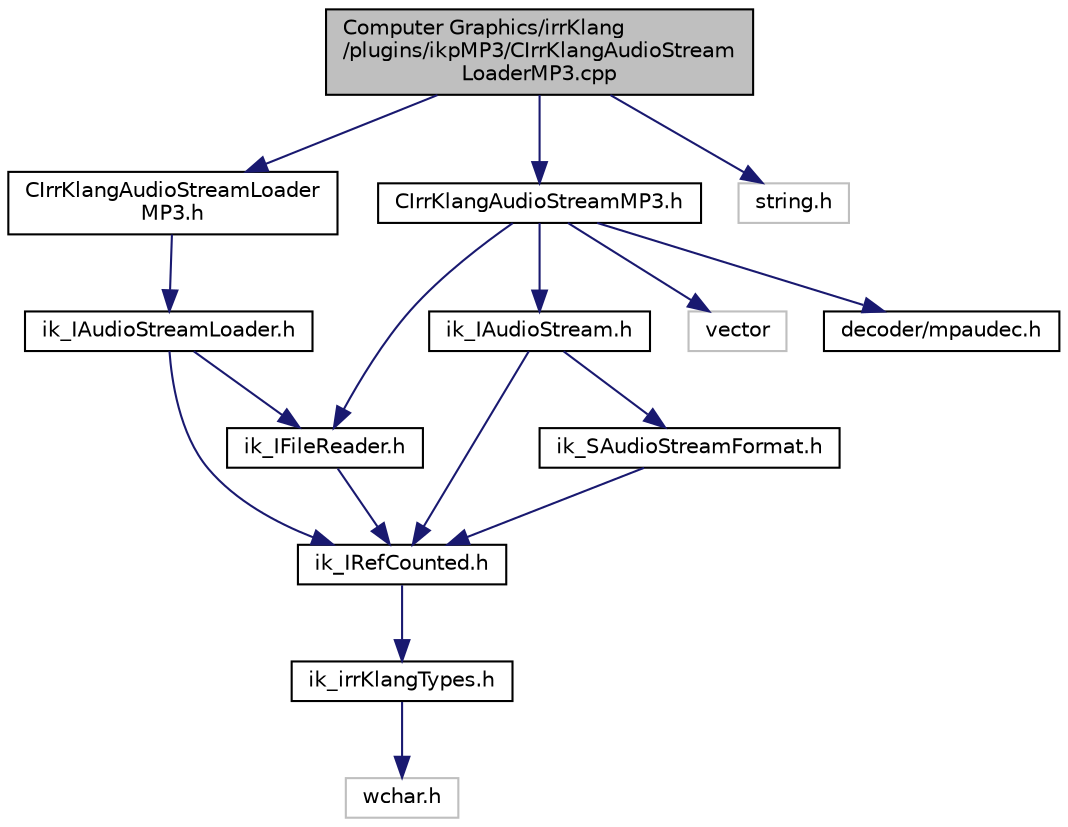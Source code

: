 digraph "Computer Graphics/irrKlang/plugins/ikpMP3/CIrrKlangAudioStreamLoaderMP3.cpp"
{
  bgcolor="transparent";
  edge [fontname="Helvetica",fontsize="10",labelfontname="Helvetica",labelfontsize="10"];
  node [fontname="Helvetica",fontsize="10",shape=record];
  Node1 [label="Computer Graphics/irrKlang\l/plugins/ikpMP3/CIrrKlangAudioStream\lLoaderMP3.cpp",height=0.2,width=0.4,color="black", fillcolor="grey75", style="filled", fontcolor="black"];
  Node1 -> Node2 [color="midnightblue",fontsize="10",style="solid",fontname="Helvetica"];
  Node2 [label="CIrrKlangAudioStreamLoader\lMP3.h",height=0.2,width=0.4,color="black",URL="$CIrrKlangAudioStreamLoaderMP3_8h.html"];
  Node2 -> Node3 [color="midnightblue",fontsize="10",style="solid",fontname="Helvetica"];
  Node3 [label="ik_IAudioStreamLoader.h",height=0.2,width=0.4,color="black",URL="$ik__IAudioStreamLoader_8h.html"];
  Node3 -> Node4 [color="midnightblue",fontsize="10",style="solid",fontname="Helvetica"];
  Node4 [label="ik_IRefCounted.h",height=0.2,width=0.4,color="black",URL="$ik__IRefCounted_8h.html"];
  Node4 -> Node5 [color="midnightblue",fontsize="10",style="solid",fontname="Helvetica"];
  Node5 [label="ik_irrKlangTypes.h",height=0.2,width=0.4,color="black",URL="$ik__irrKlangTypes_8h.html"];
  Node5 -> Node6 [color="midnightblue",fontsize="10",style="solid",fontname="Helvetica"];
  Node6 [label="wchar.h",height=0.2,width=0.4,color="grey75"];
  Node3 -> Node7 [color="midnightblue",fontsize="10",style="solid",fontname="Helvetica"];
  Node7 [label="ik_IFileReader.h",height=0.2,width=0.4,color="black",URL="$ik__IFileReader_8h.html"];
  Node7 -> Node4 [color="midnightblue",fontsize="10",style="solid",fontname="Helvetica"];
  Node1 -> Node8 [color="midnightblue",fontsize="10",style="solid",fontname="Helvetica"];
  Node8 [label="CIrrKlangAudioStreamMP3.h",height=0.2,width=0.4,color="black",URL="$CIrrKlangAudioStreamMP3_8h.html"];
  Node8 -> Node9 [color="midnightblue",fontsize="10",style="solid",fontname="Helvetica"];
  Node9 [label="ik_IAudioStream.h",height=0.2,width=0.4,color="black",URL="$ik__IAudioStream_8h.html"];
  Node9 -> Node4 [color="midnightblue",fontsize="10",style="solid",fontname="Helvetica"];
  Node9 -> Node10 [color="midnightblue",fontsize="10",style="solid",fontname="Helvetica"];
  Node10 [label="ik_SAudioStreamFormat.h",height=0.2,width=0.4,color="black",URL="$ik__SAudioStreamFormat_8h.html"];
  Node10 -> Node4 [color="midnightblue",fontsize="10",style="solid",fontname="Helvetica"];
  Node8 -> Node7 [color="midnightblue",fontsize="10",style="solid",fontname="Helvetica"];
  Node8 -> Node11 [color="midnightblue",fontsize="10",style="solid",fontname="Helvetica"];
  Node11 [label="vector",height=0.2,width=0.4,color="grey75"];
  Node8 -> Node12 [color="midnightblue",fontsize="10",style="solid",fontname="Helvetica"];
  Node12 [label="decoder/mpaudec.h",height=0.2,width=0.4,color="black",URL="$mpaudec_8h.html"];
  Node1 -> Node13 [color="midnightblue",fontsize="10",style="solid",fontname="Helvetica"];
  Node13 [label="string.h",height=0.2,width=0.4,color="grey75"];
}
